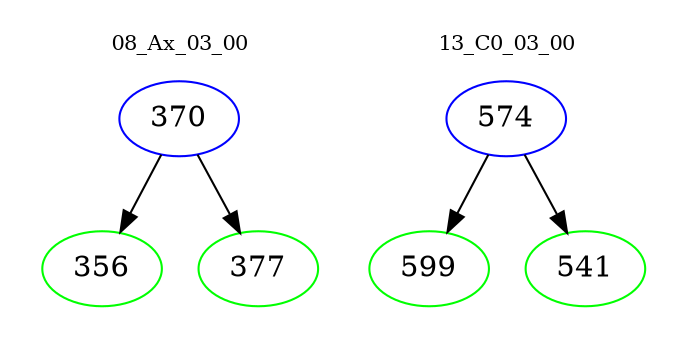 digraph{
subgraph cluster_0 {
color = white
label = "08_Ax_03_00";
fontsize=10;
T0_370 [label="370", color="blue"]
T0_370 -> T0_356 [color="black"]
T0_356 [label="356", color="green"]
T0_370 -> T0_377 [color="black"]
T0_377 [label="377", color="green"]
}
subgraph cluster_1 {
color = white
label = "13_C0_03_00";
fontsize=10;
T1_574 [label="574", color="blue"]
T1_574 -> T1_599 [color="black"]
T1_599 [label="599", color="green"]
T1_574 -> T1_541 [color="black"]
T1_541 [label="541", color="green"]
}
}
